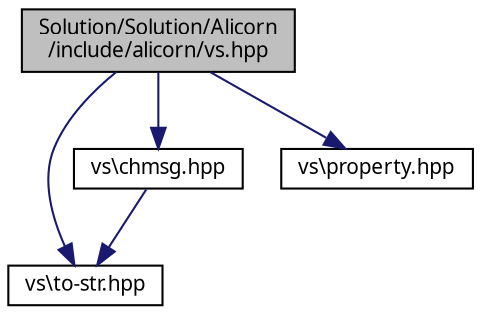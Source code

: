 digraph "Solution/Solution/Alicorn/include/alicorn/vs.hpp"
{
 // INTERACTIVE_SVG=YES
  edge [fontname="Verdana",fontsize="10",labelfontname="Verdana",labelfontsize="10"];
  node [fontname="Verdana",fontsize="10",shape=record];
  Node1 [label="Solution/Solution/Alicorn\l/include/alicorn/vs.hpp",height=0.2,width=0.4,color="black", fillcolor="grey75", style="filled", fontcolor="black"];
  Node1 -> Node2 [color="midnightblue",fontsize="10",style="solid",fontname="Verdana"];
  Node2 [label="vs\\to-str.hpp",height=0.2,width=0.4,color="black", fillcolor="white", style="filled",URL="$a00450_source.html"];
  Node1 -> Node3 [color="midnightblue",fontsize="10",style="solid",fontname="Verdana"];
  Node3 [label="vs\\chmsg.hpp",height=0.2,width=0.4,color="black", fillcolor="white", style="filled",URL="$a00448_source.html"];
  Node3 -> Node2 [color="midnightblue",fontsize="10",style="solid",fontname="Verdana"];
  Node1 -> Node4 [color="midnightblue",fontsize="10",style="solid",fontname="Verdana"];
  Node4 [label="vs\\property.hpp",height=0.2,width=0.4,color="black", fillcolor="white", style="filled",URL="$a00449_source.html"];
}
